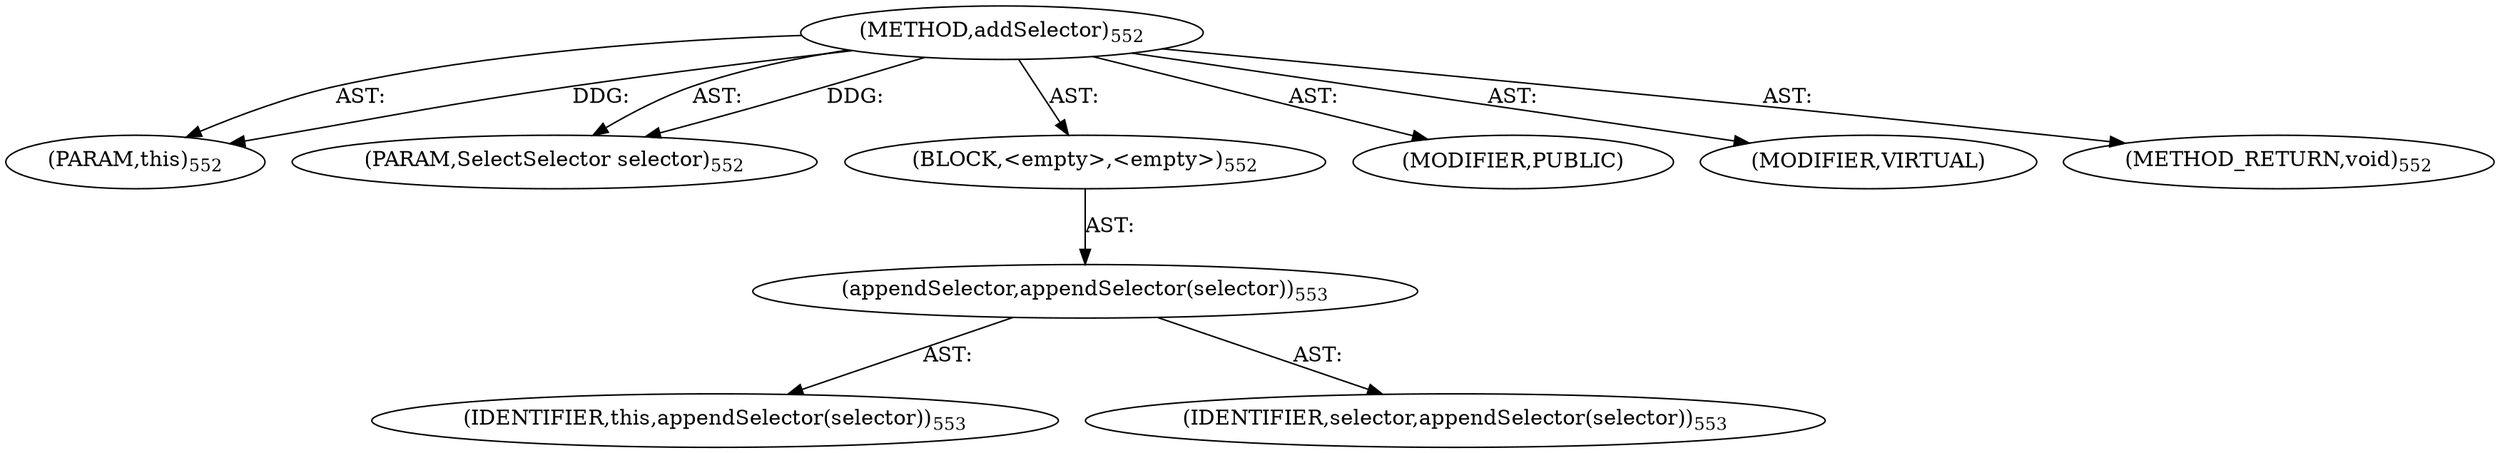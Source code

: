 digraph "addSelector" {  
"111669149725" [label = <(METHOD,addSelector)<SUB>552</SUB>> ]
"115964117019" [label = <(PARAM,this)<SUB>552</SUB>> ]
"115964117060" [label = <(PARAM,SelectSelector selector)<SUB>552</SUB>> ]
"25769803856" [label = <(BLOCK,&lt;empty&gt;,&lt;empty&gt;)<SUB>552</SUB>> ]
"30064771439" [label = <(appendSelector,appendSelector(selector))<SUB>553</SUB>> ]
"68719476819" [label = <(IDENTIFIER,this,appendSelector(selector))<SUB>553</SUB>> ]
"68719477031" [label = <(IDENTIFIER,selector,appendSelector(selector))<SUB>553</SUB>> ]
"133143986241" [label = <(MODIFIER,PUBLIC)> ]
"133143986242" [label = <(MODIFIER,VIRTUAL)> ]
"128849018909" [label = <(METHOD_RETURN,void)<SUB>552</SUB>> ]
  "111669149725" -> "115964117019"  [ label = "AST: "] 
  "111669149725" -> "115964117060"  [ label = "AST: "] 
  "111669149725" -> "25769803856"  [ label = "AST: "] 
  "111669149725" -> "133143986241"  [ label = "AST: "] 
  "111669149725" -> "133143986242"  [ label = "AST: "] 
  "111669149725" -> "128849018909"  [ label = "AST: "] 
  "25769803856" -> "30064771439"  [ label = "AST: "] 
  "30064771439" -> "68719476819"  [ label = "AST: "] 
  "30064771439" -> "68719477031"  [ label = "AST: "] 
  "111669149725" -> "115964117019"  [ label = "DDG: "] 
  "111669149725" -> "115964117060"  [ label = "DDG: "] 
}
